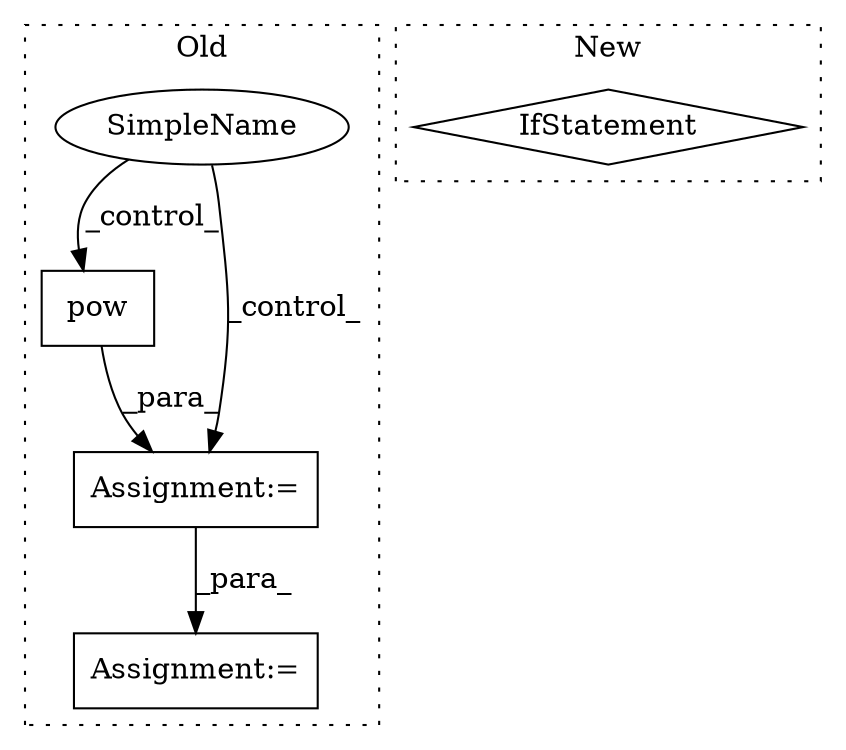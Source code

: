 digraph G {
subgraph cluster0 {
1 [label="pow" a="32" s="3628,3692" l="4,1" shape="box"];
3 [label="Assignment:=" a="7" s="3756" l="1" shape="box"];
4 [label="Assignment:=" a="7" s="3602" l="1" shape="box"];
5 [label="SimpleName" a="42" s="" l="" shape="ellipse"];
label = "Old";
style="dotted";
}
subgraph cluster1 {
2 [label="IfStatement" a="25" s="1472,1517" l="4,2" shape="diamond"];
label = "New";
style="dotted";
}
1 -> 4 [label="_para_"];
4 -> 3 [label="_para_"];
5 -> 1 [label="_control_"];
5 -> 4 [label="_control_"];
}